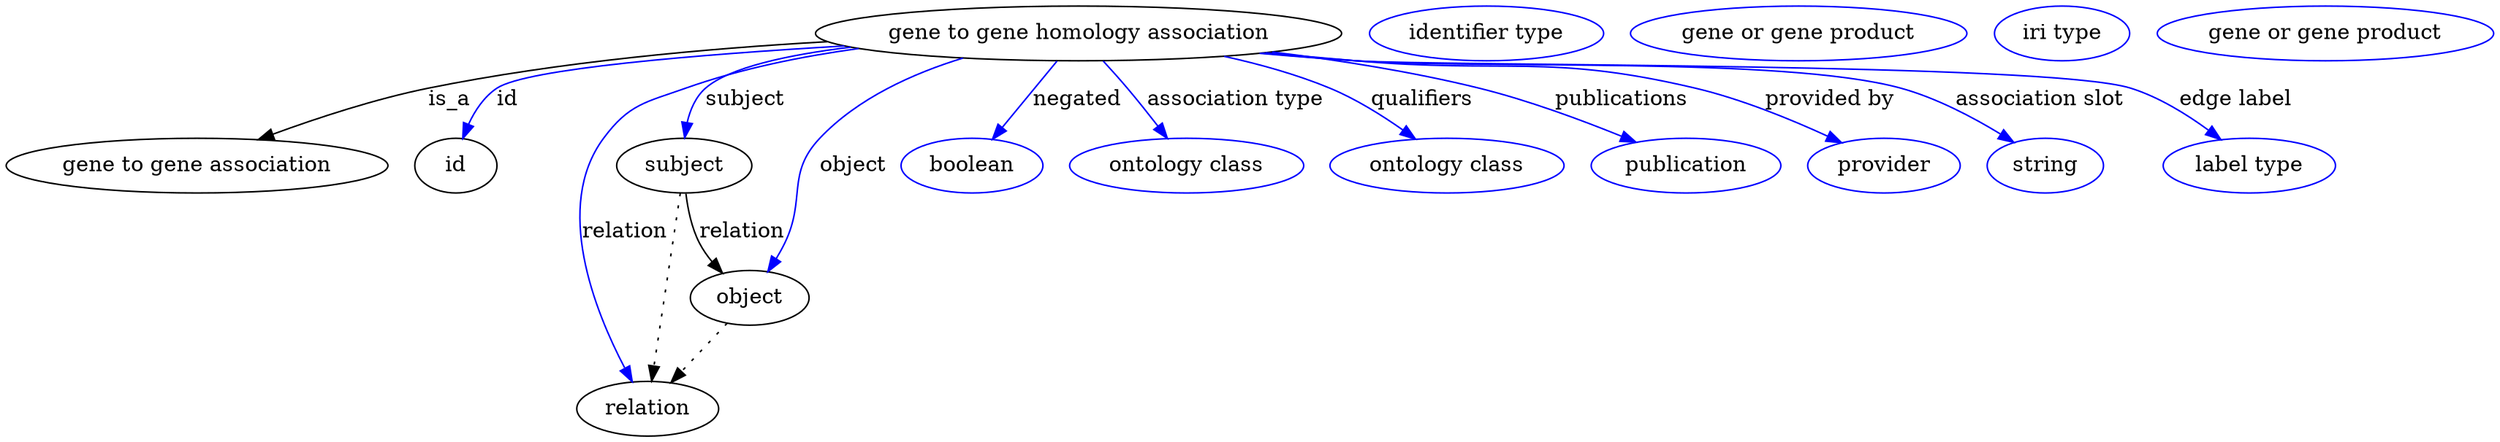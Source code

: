 digraph {
	graph [bb="0,0,1323.8,281"];
	node [label="\N"];
	"gene to gene homology association"	 [height=0.5,
		label="gene to gene homology association",
		pos="589.3,263",
		width=3.7327];
	"gene to gene association"	 [height=0.5,
		pos="96.3,177",
		width=2.675];
	"gene to gene homology association" -> "gene to gene association"	 [label=is_a,
		lp="239.58,220",
		pos="e,132.59,193.79 470.33,254.55 383.1,247.71 272.42,237.52 227.75,227 198.48,220.11 166.95,208.27 142.11,197.85"];
	id	 [height=0.5,
		pos="237.3,177",
		width=0.75];
	"gene to gene homology association" -> id	 [color=blue,
		label=id,
		lp="273.75,220",
		pos="e,243.3,194.76 469.47,254.73 385.21,248.05 284.54,237.98 267.41,227 258.89,221.54 252.44,212.73 247.73,204.01",
		style=solid];
	subject	 [height=0.5,
		pos="370.3,177",
		width=0.97656];
	"gene to gene homology association" -> subject	 [color=blue,
		label=subject,
		lp="408.13,220",
		pos="e,372.07,195.29 477.5,253.01 439.02,247.52 401.98,239.24 387.65,227 381.09,221.4 377.01,213.19 374.47,205.03",
		style=solid];
	relation	 [height=0.5,
		pos="350.3,18",
		width=1.031];
	"gene to gene homology association" -> relation	 [color=blue,
		label=relation,
		lp="334.68,134",
		pos="e,340.9,35.476 476.39,253.21 442.75,247.89 406.32,239.68 374.3,227 350.46,217.56 340.18,216.56 326.3,195 296.49,148.68 319.6,81.424 \
336.55,44.586",
		style=solid];
	object	 [height=0.5,
		pos="410.3,91",
		width=0.88096];
	"gene to gene homology association" -> object	 [color=blue,
		label=object,
		lp="467.4,177",
		pos="e,419.02,108.39 531.89,246.63 503.82,236 471.55,219.47 450.09,195 429.08,171.03 439.19,156.57 427.3,127 426.06,123.92 424.69,120.73 \
423.28,117.58",
		style=solid];
	negated	 [color=blue,
		height=0.5,
		label=boolean,
		pos="531.3,177",
		width=1.0584];
	"gene to gene homology association" -> negated	 [color=blue,
		label=negated,
		lp="586.07,220",
		pos="e,542.99,194.33 577,244.76 568.76,232.55 557.8,216.29 548.67,202.76",
		style=solid];
	"association type"	 [color=blue,
		height=0.5,
		label="ontology class",
		pos="648.3,177",
		width=1.6931];
	"gene to gene homology association" -> "association type"	 [color=blue,
		label="association type",
		lp="668.21,220",
		pos="e,636.01,194.92 601.81,244.76 610.08,232.71 621.05,216.72 630.26,203.3",
		style=solid];
	qualifiers	 [color=blue,
		height=0.5,
		label="ontology class",
		pos="788.3,177",
		width=1.6931];
	"gene to gene homology association" -> qualifiers	 [color=blue,
		label=qualifiers,
		lp="766.35,220",
		pos="e,768.03,194.09 660.28,247.64 679.28,242.31 699.48,235.48 717.3,227 732.23,219.9 747.41,209.7 759.87,200.37",
		style=solid];
	publications	 [color=blue,
		height=0.5,
		label=publication,
		pos="917.3,177",
		width=1.3859];
	"gene to gene homology association" -> publications	 [color=blue,
		label=publications,
		lp="871.52,220",
		pos="e,887.13,191.65 686.67,250.58 721.62,244.94 761.09,237.2 796.3,227 824.32,218.88 854.65,206.34 877.93,195.85",
		style=solid];
	"provided by"	 [color=blue,
		height=0.5,
		label=provider,
		pos="1025.3,177",
		width=1.1129];
	"gene to gene homology association" -> "provided by"	 [color=blue,
		label="provided by",
		lp="982.93,220",
		pos="e,999.39,190.9 686.48,250.55 702.13,248.63 718.16,246.72 733.3,245 811.43,236.12 833.2,246.79 909.3,227 937.53,219.66 967.74,206.45 \
990.25,195.45",
		style=solid];
	"association slot"	 [color=blue,
		height=0.5,
		label=string,
		pos="1113.3,177",
		width=0.8403];
	"gene to gene homology association" -> "association slot"	 [color=blue,
		label="association slot",
		lp="1098.3,220",
		pos="e,1093.7,190.8 684.48,250.26 700.75,248.32 717.5,246.48 733.3,245 796.92,239.03 958.85,244.54 1020.3,227 1043.4,220.4 1067.3,207.44 \
1085,196.37",
		style=solid];
	"edge label"	 [color=blue,
		height=0.5,
		label="label type",
		pos="1222.3,177",
		width=1.2425];
	"gene to gene homology association" -> "edge label"	 [color=blue,
		label="edge label",
		lp="1202.9,220",
		pos="e,1203.2,193.56 683.69,250.1 700.2,248.15 717.23,246.35 733.3,245 824.62,237.31 1058,254.94 1145.3,227 1163.3,221.25 1181.1,210.12 \
1195.1,199.82",
		style=solid];
	association_id	 [color=blue,
		height=0.5,
		label="identifier type",
		pos="801.3,263",
		width=1.652];
	subject -> relation	 [pos="e,352.57,36.027 368.01,158.76 364.54,131.21 357.94,78.735 353.85,46.223",
		style=dotted];
	subject -> object	 [label=relation,
		lp="406.68,134",
		pos="e,396.71,107.46 373.88,158.87 376.19,149.13 379.68,137.08 384.54,127 386.33,123.29 388.5,119.56 390.81,115.97"];
	"gene to gene association_subject"	 [color=blue,
		height=0.5,
		label="gene or gene product",
		pos="963.3,263",
		width=2.3474];
	"gene to gene homology association_relation"	 [color=blue,
		height=0.5,
		label="iri type",
		pos="1101.3,263",
		width=0.9834];
	object -> relation	 [pos="e,364.07,34.752 396.69,74.435 388.99,65.075 379.22,53.191 370.64,42.745",
		style=dotted];
	"gene to gene association_object"	 [color=blue,
		height=0.5,
		label="gene or gene product",
		pos="1239.3,263",
		width=2.3474];
}
